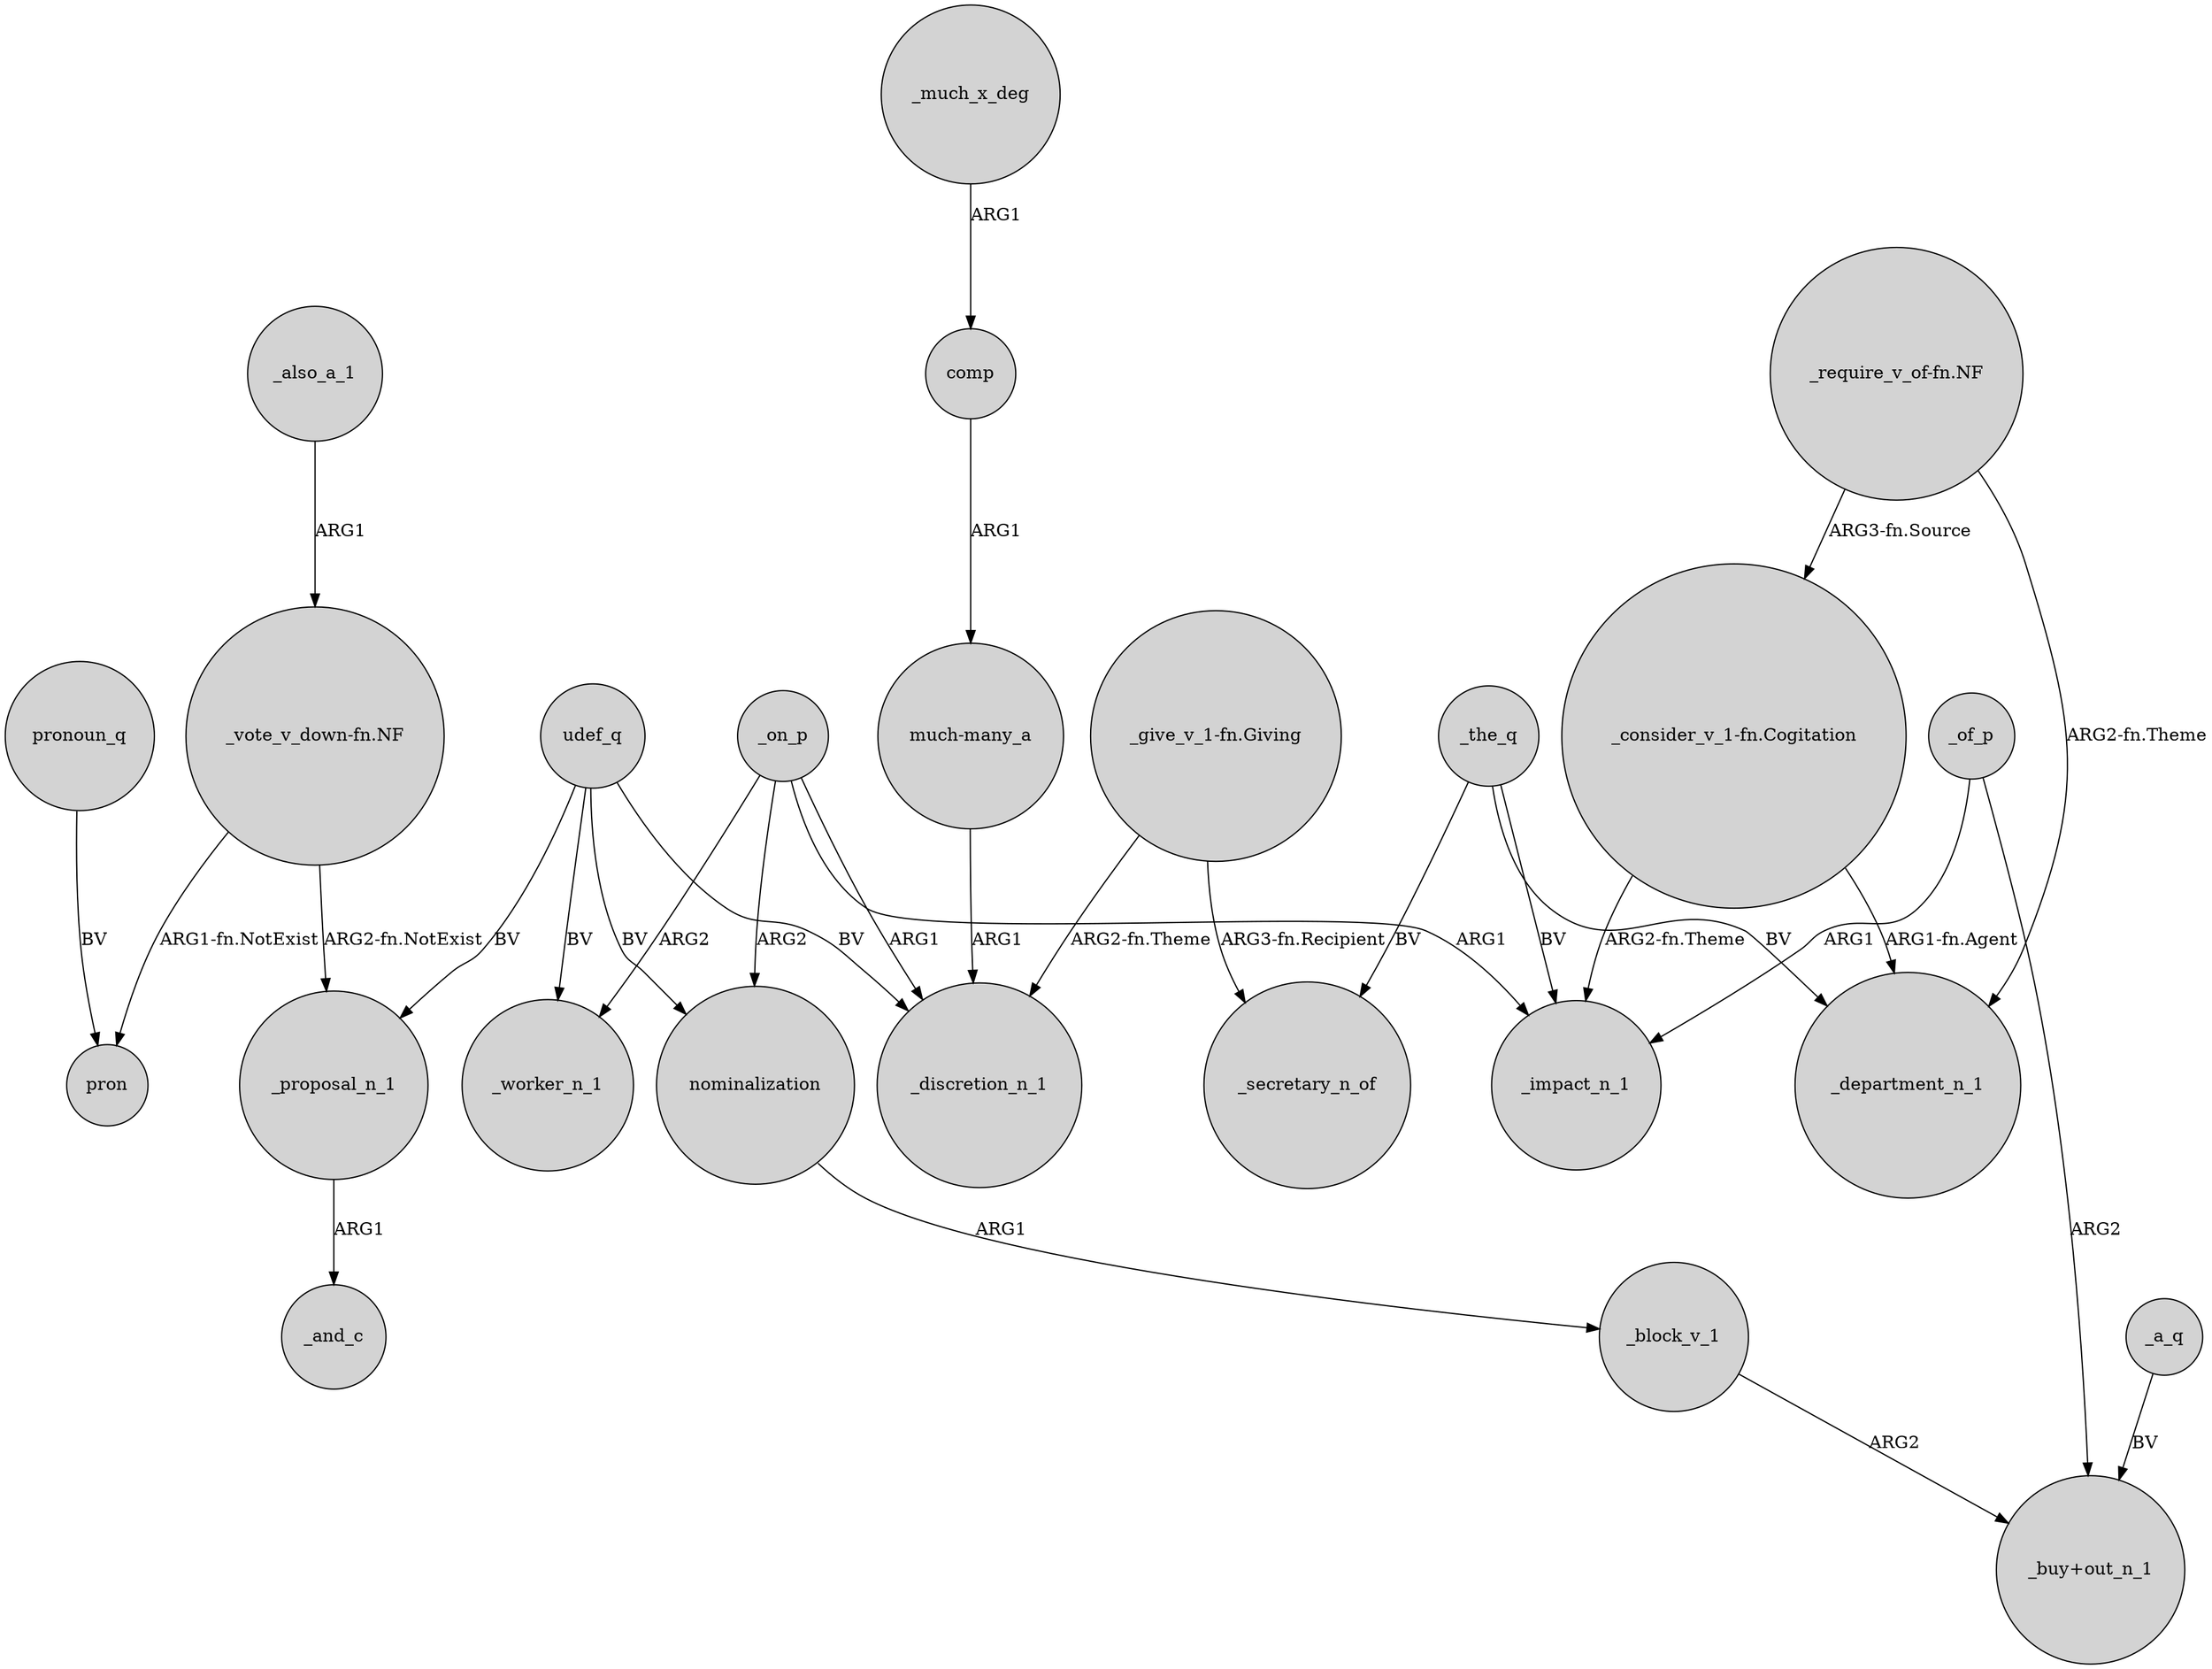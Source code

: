 digraph {
	node [shape=circle style=filled]
	"_vote_v_down-fn.NF" -> pron [label="ARG1-fn.NotExist"]
	_the_q -> _impact_n_1 [label=BV]
	udef_q -> _discretion_n_1 [label=BV]
	"_give_v_1-fn.Giving" -> _discretion_n_1 [label="ARG2-fn.Theme"]
	"_consider_v_1-fn.Cogitation" -> _impact_n_1 [label="ARG2-fn.Theme"]
	_also_a_1 -> "_vote_v_down-fn.NF" [label=ARG1]
	_on_p -> nominalization [label=ARG2]
	udef_q -> _proposal_n_1 [label=BV]
	udef_q -> _worker_n_1 [label=BV]
	"_vote_v_down-fn.NF" -> _proposal_n_1 [label="ARG2-fn.NotExist"]
	"much-many_a" -> _discretion_n_1 [label=ARG1]
	"_give_v_1-fn.Giving" -> _secretary_n_of [label="ARG3-fn.Recipient"]
	_the_q -> _secretary_n_of [label=BV]
	_the_q -> _department_n_1 [label=BV]
	_of_p -> "_buy+out_n_1" [label=ARG2]
	pronoun_q -> pron [label=BV]
	comp -> "much-many_a" [label=ARG1]
	_of_p -> _impact_n_1 [label=ARG1]
	_on_p -> _discretion_n_1 [label=ARG1]
	_on_p -> _worker_n_1 [label=ARG2]
	udef_q -> nominalization [label=BV]
	nominalization -> _block_v_1 [label=ARG1]
	"_require_v_of-fn.NF" -> _department_n_1 [label="ARG2-fn.Theme"]
	_on_p -> _impact_n_1 [label=ARG1]
	"_consider_v_1-fn.Cogitation" -> _department_n_1 [label="ARG1-fn.Agent"]
	_much_x_deg -> comp [label=ARG1]
	_block_v_1 -> "_buy+out_n_1" [label=ARG2]
	"_require_v_of-fn.NF" -> "_consider_v_1-fn.Cogitation" [label="ARG3-fn.Source"]
	_a_q -> "_buy+out_n_1" [label=BV]
	_proposal_n_1 -> _and_c [label=ARG1]
}
